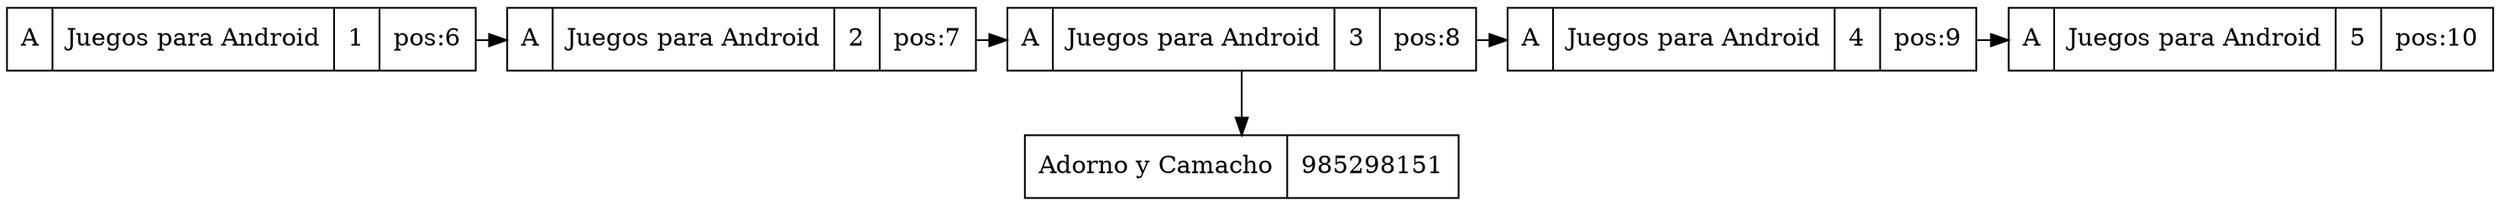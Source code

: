 digraph G{
node[shape="box" shape="record"]
graph[splines="ortho"]
node5[label="A|Juegos para Android|1|pos:6"];
node5->node6;
node6[label="A|Juegos para Android|2|pos:7"];
node6->node7;
node7[label="A|Juegos para Android|3|pos:8"];
node0xc000050370[label="Adorno y Camacho|985298151"];
node7->node0xc000050370;
node7->node8;
node8[label="A|Juegos para Android|4|pos:9"];
node8->node9;
node9[label="A|Juegos para Android|5|pos:10"];
{rank="same"; node5; node6; node7; node8; node9}
}
